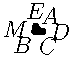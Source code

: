 pair B = dir(180);
pair C = dir(0);
pair A = dir(60);
pair E = 3*A-2*C;
pair M = (B+E)/2;
pair D = extension(A, M, B, C);

draw(D--C);
draw(A--B);
draw(E--B--C--cycle);

dot("$A$", A, dir(50));
dot("$B$", B, dir(230));
dot("$C$", C, dir(-60));
dot("$D$", D, dir(0));
dot("$E$", E, dir(90));
dot("$M$", M, dir(180));

/*
    Source: EGMO 2013 P1 (5.19)
    Points: A B C D E M
    Item: A D M

    Text: $M$ is the midpoint of $BE$
*/
